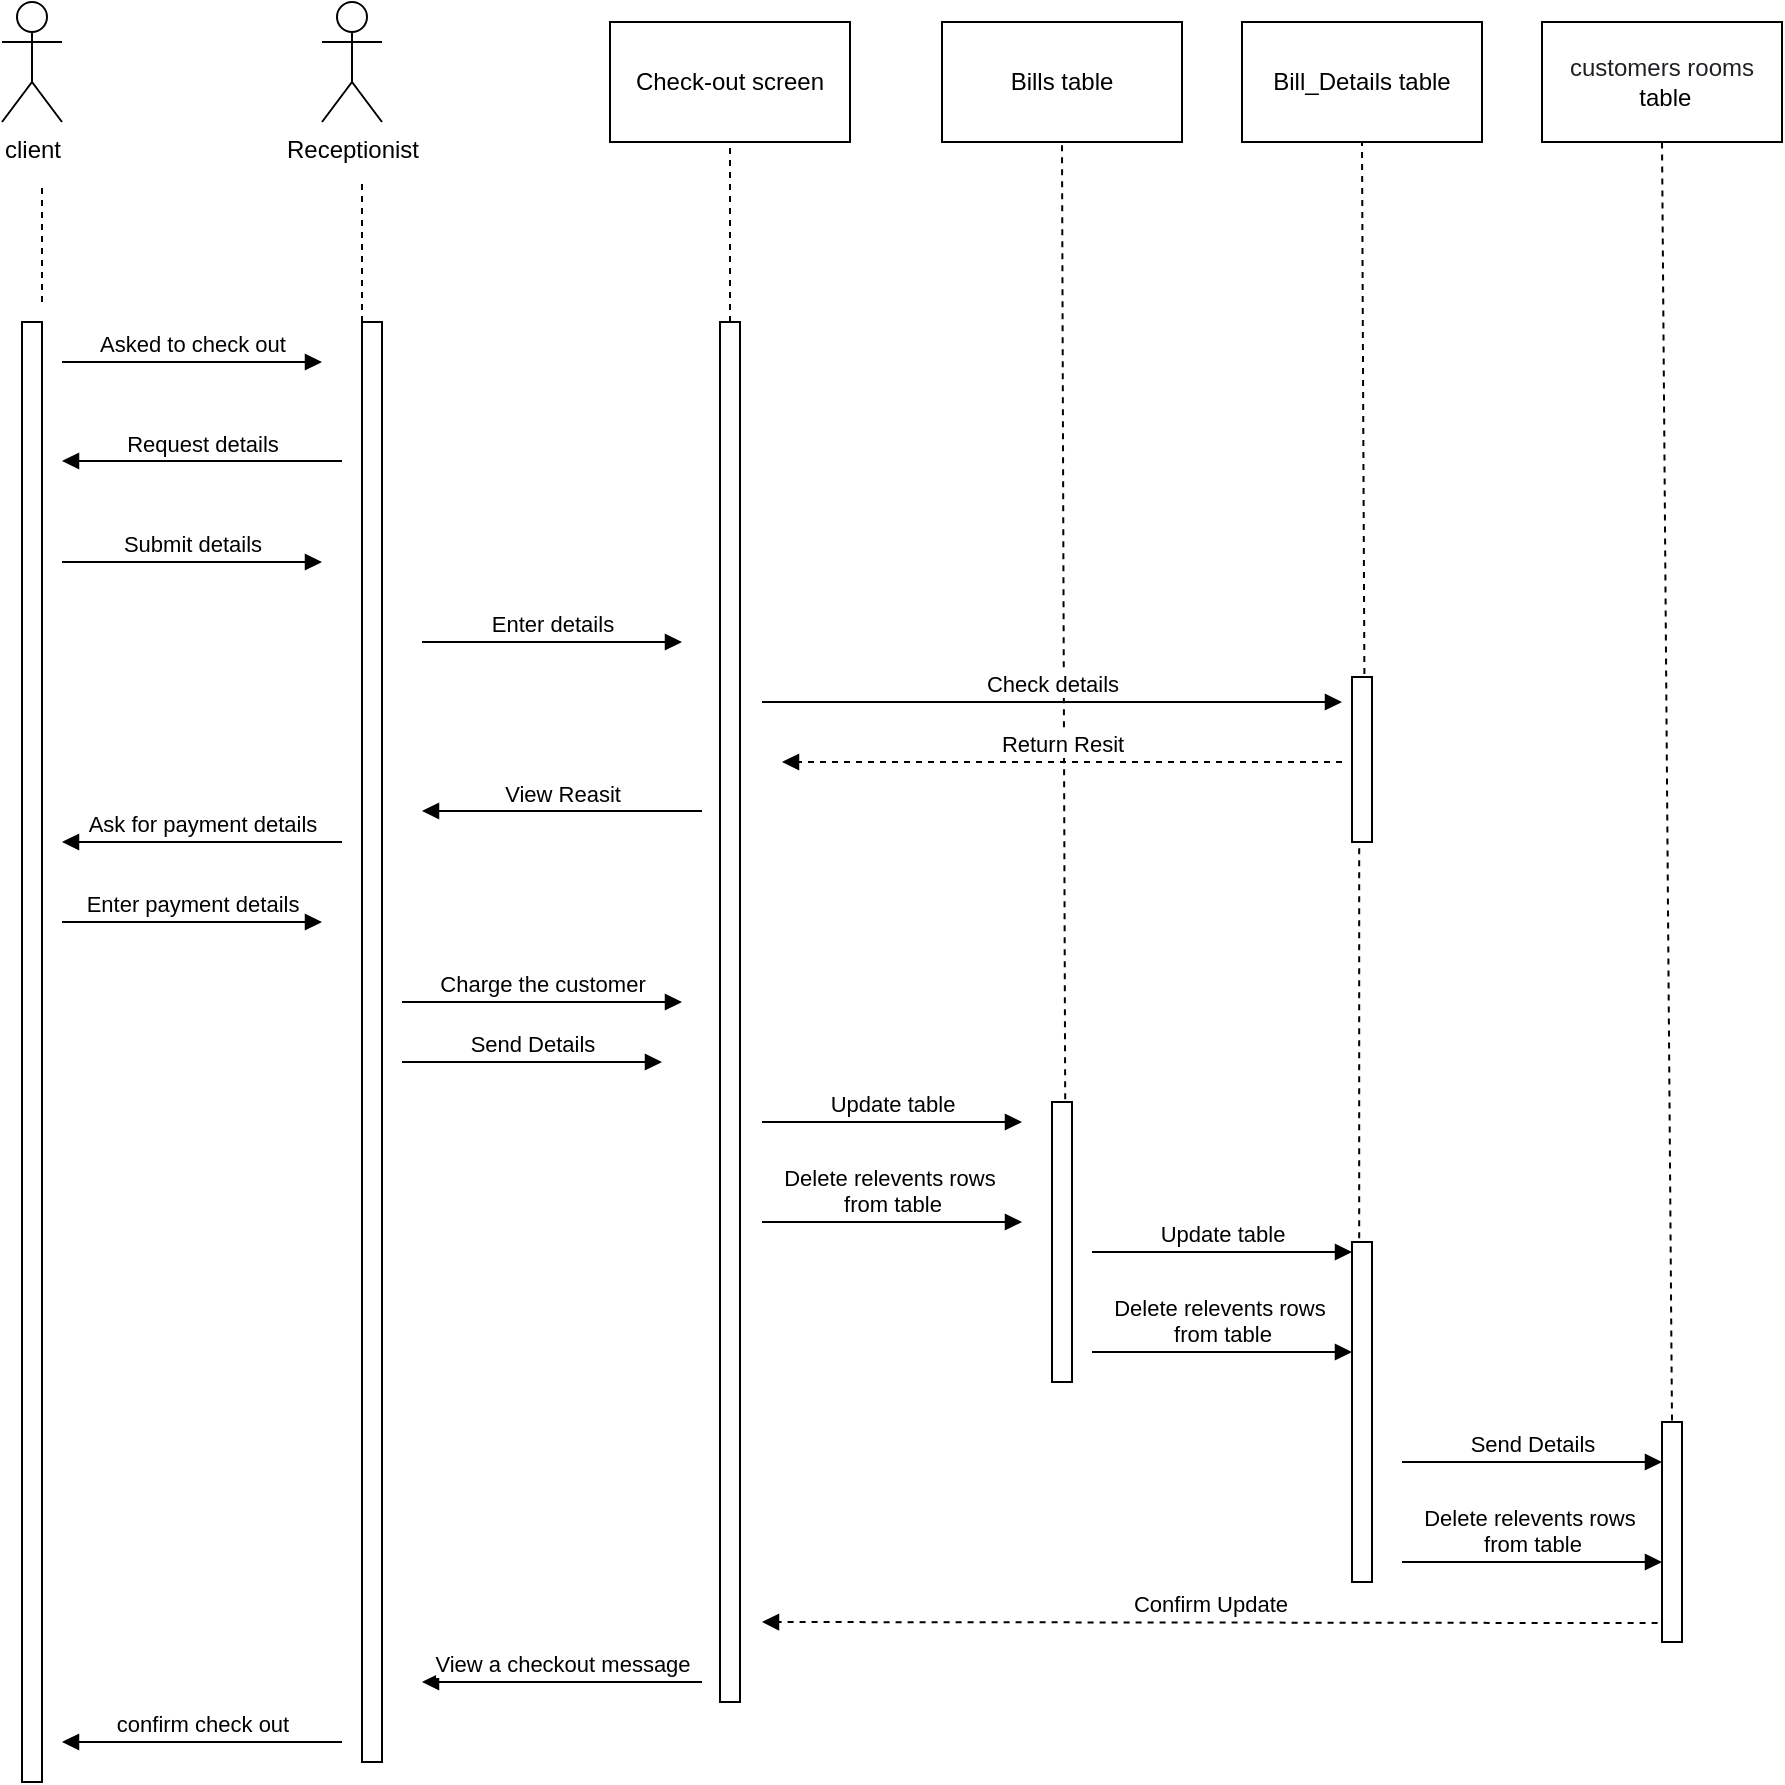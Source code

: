 <mxfile version="20.2.4" type="device"><diagram id="lNegaAUbXoRii9bAN5yV" name="Page-1"><mxGraphModel dx="3759" dy="1720" grid="1" gridSize="10" guides="1" tooltips="1" connect="1" arrows="1" fold="1" page="1" pageScale="1" pageWidth="827" pageHeight="1169" math="0" shadow="0"><root><mxCell id="0"/><mxCell id="1" parent="0"/><mxCell id="_eLyZb_EAlKkfDON53Fe-1" value="client" style="shape=umlActor;verticalLabelPosition=bottom;verticalAlign=top;html=1;outlineConnect=0;" parent="1" vertex="1"><mxGeometry x="-1740" y="-150" width="30" height="60" as="geometry"/></mxCell><mxCell id="_eLyZb_EAlKkfDON53Fe-2" value="Receptionist" style="shape=umlActor;verticalLabelPosition=bottom;verticalAlign=top;html=1;outlineConnect=0;" parent="1" vertex="1"><mxGeometry x="-1580" y="-150" width="30" height="60" as="geometry"/></mxCell><mxCell id="_eLyZb_EAlKkfDON53Fe-3" value="Check-out screen" style="rounded=0;whiteSpace=wrap;html=1;" parent="1" vertex="1"><mxGeometry x="-1436" y="-140" width="120" height="60" as="geometry"/></mxCell><mxCell id="_eLyZb_EAlKkfDON53Fe-4" value="&lt;span style=&quot;color: rgb(32, 33, 36); font-family: arial, sans-serif; text-align: start; background-color: rgb(255, 255, 255);&quot;&gt;customers rooms&lt;br&gt;&lt;/span&gt;&amp;nbsp;table" style="rounded=0;whiteSpace=wrap;html=1;" parent="1" vertex="1"><mxGeometry x="-970" y="-140" width="120" height="60" as="geometry"/></mxCell><mxCell id="_eLyZb_EAlKkfDON53Fe-5" value="Bills table" style="rounded=0;whiteSpace=wrap;html=1;" parent="1" vertex="1"><mxGeometry x="-1270" y="-140" width="120" height="60" as="geometry"/></mxCell><mxCell id="_eLyZb_EAlKkfDON53Fe-6" value="" style="endArrow=none;dashed=1;html=1;rounded=0;entryX=0.5;entryY=1;entryDx=0;entryDy=0;exitX=0.5;exitY=-0.007;exitDx=0;exitDy=0;exitPerimeter=0;" parent="1" source="_eLyZb_EAlKkfDON53Fe-25" target="_eLyZb_EAlKkfDON53Fe-4" edge="1"><mxGeometry width="50" height="50" relative="1" as="geometry"><mxPoint x="-888.2" y="169.76" as="sourcePoint"/><mxPoint x="-1027" as="targetPoint"/></mxGeometry></mxCell><mxCell id="_eLyZb_EAlKkfDON53Fe-7" value="" style="endArrow=none;dashed=1;html=1;rounded=0;entryX=0.5;entryY=1;entryDx=0;entryDy=0;" parent="1" target="_eLyZb_EAlKkfDON53Fe-3" edge="1"><mxGeometry width="50" height="50" relative="1" as="geometry"><mxPoint x="-1376" y="10" as="sourcePoint"/><mxPoint x="-1360" as="targetPoint"/></mxGeometry></mxCell><mxCell id="_eLyZb_EAlKkfDON53Fe-8" value="" style="endArrow=none;dashed=1;html=1;rounded=0;" parent="1" edge="1"><mxGeometry width="50" height="50" relative="1" as="geometry"><mxPoint x="-1560" y="10" as="sourcePoint"/><mxPoint x="-1560" y="-60" as="targetPoint"/></mxGeometry></mxCell><mxCell id="_eLyZb_EAlKkfDON53Fe-9" value="" style="endArrow=none;dashed=1;html=1;rounded=0;" parent="1" edge="1"><mxGeometry width="50" height="50" relative="1" as="geometry"><mxPoint x="-1720" as="sourcePoint"/><mxPoint x="-1720" y="-60" as="targetPoint"/></mxGeometry></mxCell><mxCell id="_eLyZb_EAlKkfDON53Fe-10" value="" style="endArrow=none;dashed=1;html=1;rounded=0;entryX=0.5;entryY=1;entryDx=0;entryDy=0;exitX=0.66;exitY=-0.01;exitDx=0;exitDy=0;exitPerimeter=0;" parent="1" source="x4TgI2OUsvQJq8nP8bgQ-5" target="_eLyZb_EAlKkfDON53Fe-5" edge="1"><mxGeometry width="50" height="50" relative="1" as="geometry"><mxPoint x="-1210" y="270" as="sourcePoint"/><mxPoint x="-1390" y="-70" as="targetPoint"/></mxGeometry></mxCell><mxCell id="_eLyZb_EAlKkfDON53Fe-11" value="" style="html=1;points=[];perimeter=orthogonalPerimeter;" parent="1" vertex="1"><mxGeometry x="-1381" y="10" width="10" height="690" as="geometry"/></mxCell><mxCell id="_eLyZb_EAlKkfDON53Fe-14" value="" style="html=1;points=[];perimeter=orthogonalPerimeter;" parent="1" vertex="1"><mxGeometry x="-1560" y="10" width="10" height="720" as="geometry"/></mxCell><mxCell id="_eLyZb_EAlKkfDON53Fe-15" value="" style="html=1;points=[];perimeter=orthogonalPerimeter;" parent="1" vertex="1"><mxGeometry x="-1730" y="10" width="10" height="730" as="geometry"/></mxCell><mxCell id="_eLyZb_EAlKkfDON53Fe-16" value="Asked to check out" style="html=1;verticalAlign=bottom;endArrow=block;rounded=0;" parent="1" edge="1"><mxGeometry width="80" relative="1" as="geometry"><mxPoint x="-1710" y="30" as="sourcePoint"/><mxPoint x="-1580" y="30" as="targetPoint"/></mxGeometry></mxCell><mxCell id="_eLyZb_EAlKkfDON53Fe-18" value="Confirm Update" style="html=1;verticalAlign=bottom;endArrow=block;rounded=0;dashed=1;exitX=-0.22;exitY=0.914;exitDx=0;exitDy=0;exitPerimeter=0;" parent="1" edge="1" source="_eLyZb_EAlKkfDON53Fe-25"><mxGeometry width="80" relative="1" as="geometry"><mxPoint x="-940" y="680" as="sourcePoint"/><mxPoint x="-1360" y="660" as="targetPoint"/></mxGeometry></mxCell><mxCell id="_eLyZb_EAlKkfDON53Fe-19" value="Check details" style="html=1;verticalAlign=bottom;endArrow=block;rounded=0;" parent="1" edge="1"><mxGeometry width="80" relative="1" as="geometry"><mxPoint x="-1360" y="200" as="sourcePoint"/><mxPoint x="-1070" y="200" as="targetPoint"/></mxGeometry></mxCell><mxCell id="_eLyZb_EAlKkfDON53Fe-20" value="Request details" style="html=1;verticalAlign=bottom;endArrow=block;rounded=0;" parent="1" edge="1"><mxGeometry width="80" relative="1" as="geometry"><mxPoint x="-1570" y="79.5" as="sourcePoint"/><mxPoint x="-1710" y="79.5" as="targetPoint"/></mxGeometry></mxCell><mxCell id="_eLyZb_EAlKkfDON53Fe-21" value="Charge the customer" style="html=1;verticalAlign=bottom;endArrow=block;rounded=0;" parent="1" edge="1"><mxGeometry width="80" relative="1" as="geometry"><mxPoint x="-1540" y="350" as="sourcePoint"/><mxPoint x="-1400" y="350" as="targetPoint"/></mxGeometry></mxCell><mxCell id="_eLyZb_EAlKkfDON53Fe-23" value="Enter details" style="html=1;verticalAlign=bottom;endArrow=block;rounded=0;" parent="1" edge="1"><mxGeometry width="80" relative="1" as="geometry"><mxPoint x="-1530" y="170" as="sourcePoint"/><mxPoint x="-1400" y="170" as="targetPoint"/></mxGeometry></mxCell><mxCell id="_eLyZb_EAlKkfDON53Fe-24" value="Submit details" style="html=1;verticalAlign=bottom;endArrow=block;rounded=0;" parent="1" edge="1"><mxGeometry width="80" relative="1" as="geometry"><mxPoint x="-1710" y="130" as="sourcePoint"/><mxPoint x="-1580" y="130" as="targetPoint"/></mxGeometry></mxCell><mxCell id="_eLyZb_EAlKkfDON53Fe-25" value="" style="html=1;points=[];perimeter=orthogonalPerimeter;" parent="1" vertex="1"><mxGeometry x="-910" y="560" width="10" height="110" as="geometry"/></mxCell><mxCell id="_eLyZb_EAlKkfDON53Fe-26" value="View a checkout message" style="html=1;verticalAlign=bottom;endArrow=block;rounded=0;" parent="1" edge="1"><mxGeometry width="80" relative="1" as="geometry"><mxPoint x="-1390" y="690" as="sourcePoint"/><mxPoint x="-1530" y="690" as="targetPoint"/></mxGeometry></mxCell><mxCell id="_eLyZb_EAlKkfDON53Fe-27" value="confirm&amp;nbsp;check out" style="html=1;verticalAlign=bottom;endArrow=block;rounded=0;" parent="1" edge="1"><mxGeometry width="80" relative="1" as="geometry"><mxPoint x="-1570" y="720.0" as="sourcePoint"/><mxPoint x="-1710" y="720.0" as="targetPoint"/></mxGeometry></mxCell><mxCell id="x4TgI2OUsvQJq8nP8bgQ-1" value="Bill_Details table" style="rounded=0;whiteSpace=wrap;html=1;" vertex="1" parent="1"><mxGeometry x="-1120" y="-140" width="120" height="60" as="geometry"/></mxCell><mxCell id="x4TgI2OUsvQJq8nP8bgQ-2" value="" style="endArrow=none;dashed=1;html=1;rounded=0;entryX=0.5;entryY=1;entryDx=0;entryDy=0;exitX=0.62;exitY=-0.018;exitDx=0;exitDy=0;exitPerimeter=0;" edge="1" parent="1" source="x4TgI2OUsvQJq8nP8bgQ-11" target="x4TgI2OUsvQJq8nP8bgQ-1"><mxGeometry width="50" height="50" relative="1" as="geometry"><mxPoint x="-1060" y="210" as="sourcePoint"/><mxPoint x="-990.5" y="-70" as="targetPoint"/></mxGeometry></mxCell><mxCell id="x4TgI2OUsvQJq8nP8bgQ-3" value="Update table" style="html=1;verticalAlign=bottom;endArrow=block;rounded=0;" edge="1" parent="1"><mxGeometry width="80" relative="1" as="geometry"><mxPoint x="-1360" y="410" as="sourcePoint"/><mxPoint x="-1230" y="410" as="targetPoint"/></mxGeometry></mxCell><mxCell id="x4TgI2OUsvQJq8nP8bgQ-4" value="Send Details" style="html=1;verticalAlign=bottom;endArrow=block;rounded=0;" edge="1" parent="1"><mxGeometry width="80" relative="1" as="geometry"><mxPoint x="-1540" y="380" as="sourcePoint"/><mxPoint x="-1410" y="380" as="targetPoint"/></mxGeometry></mxCell><mxCell id="x4TgI2OUsvQJq8nP8bgQ-5" value="" style="html=1;points=[];perimeter=orthogonalPerimeter;" vertex="1" parent="1"><mxGeometry x="-1215" y="400" width="10" height="140" as="geometry"/></mxCell><mxCell id="x4TgI2OUsvQJq8nP8bgQ-7" value="Delete relevents rows&amp;nbsp;&lt;br&gt;from table" style="html=1;verticalAlign=bottom;endArrow=block;rounded=0;" edge="1" parent="1"><mxGeometry width="80" relative="1" as="geometry"><mxPoint x="-1360" y="460" as="sourcePoint"/><mxPoint x="-1230" y="460" as="targetPoint"/></mxGeometry></mxCell><mxCell id="x4TgI2OUsvQJq8nP8bgQ-8" value="Send Details" style="html=1;verticalAlign=bottom;endArrow=block;rounded=0;" edge="1" parent="1"><mxGeometry width="80" relative="1" as="geometry"><mxPoint x="-1040" y="580" as="sourcePoint"/><mxPoint x="-910" y="580" as="targetPoint"/></mxGeometry></mxCell><mxCell id="x4TgI2OUsvQJq8nP8bgQ-9" value="Delete relevents rows&amp;nbsp;&lt;br&gt;from table" style="html=1;verticalAlign=bottom;endArrow=block;rounded=0;" edge="1" parent="1"><mxGeometry width="80" relative="1" as="geometry"><mxPoint x="-1040" y="630" as="sourcePoint"/><mxPoint x="-910" y="630" as="targetPoint"/></mxGeometry></mxCell><mxCell id="x4TgI2OUsvQJq8nP8bgQ-11" value="" style="html=1;points=[];perimeter=orthogonalPerimeter;" vertex="1" parent="1"><mxGeometry x="-1065" y="187.5" width="10" height="82.5" as="geometry"/></mxCell><mxCell id="x4TgI2OUsvQJq8nP8bgQ-12" value="Return Resit" style="html=1;verticalAlign=bottom;endArrow=block;rounded=0;dashed=1;" edge="1" parent="1"><mxGeometry width="80" relative="1" as="geometry"><mxPoint x="-1070" y="230" as="sourcePoint"/><mxPoint x="-1350" y="230" as="targetPoint"/></mxGeometry></mxCell><mxCell id="x4TgI2OUsvQJq8nP8bgQ-13" value="Ask for payment details" style="html=1;verticalAlign=bottom;endArrow=block;rounded=0;" edge="1" parent="1"><mxGeometry width="80" relative="1" as="geometry"><mxPoint x="-1570" y="270" as="sourcePoint"/><mxPoint x="-1710" y="270" as="targetPoint"/></mxGeometry></mxCell><mxCell id="x4TgI2OUsvQJq8nP8bgQ-14" value="View Reasit" style="html=1;verticalAlign=bottom;endArrow=block;rounded=0;" edge="1" parent="1"><mxGeometry width="80" relative="1" as="geometry"><mxPoint x="-1390" y="254.5" as="sourcePoint"/><mxPoint x="-1530" y="254.5" as="targetPoint"/></mxGeometry></mxCell><mxCell id="x4TgI2OUsvQJq8nP8bgQ-15" value="Enter payment details" style="html=1;verticalAlign=bottom;endArrow=block;rounded=0;" edge="1" parent="1"><mxGeometry width="80" relative="1" as="geometry"><mxPoint x="-1710" y="310" as="sourcePoint"/><mxPoint x="-1580" y="310" as="targetPoint"/></mxGeometry></mxCell><mxCell id="x4TgI2OUsvQJq8nP8bgQ-16" value="" style="endArrow=none;dashed=1;html=1;rounded=0;entryX=0.36;entryY=1;entryDx=0;entryDy=0;entryPerimeter=0;exitX=0.36;exitY=-0.011;exitDx=0;exitDy=0;exitPerimeter=0;" edge="1" parent="1" source="x4TgI2OUsvQJq8nP8bgQ-17" target="x4TgI2OUsvQJq8nP8bgQ-11"><mxGeometry width="50" height="50" relative="1" as="geometry"><mxPoint x="-1061" y="450" as="sourcePoint"/><mxPoint x="-1060.6" y="300" as="targetPoint"/></mxGeometry></mxCell><mxCell id="x4TgI2OUsvQJq8nP8bgQ-17" value="" style="html=1;points=[];perimeter=orthogonalPerimeter;" vertex="1" parent="1"><mxGeometry x="-1065" y="470" width="10" height="170" as="geometry"/></mxCell><mxCell id="x4TgI2OUsvQJq8nP8bgQ-18" value="Update table" style="html=1;verticalAlign=bottom;endArrow=block;rounded=0;" edge="1" parent="1"><mxGeometry width="80" relative="1" as="geometry"><mxPoint x="-1195" y="475" as="sourcePoint"/><mxPoint x="-1065" y="475" as="targetPoint"/></mxGeometry></mxCell><mxCell id="x4TgI2OUsvQJq8nP8bgQ-19" value="Delete relevents rows&amp;nbsp;&lt;br&gt;from table" style="html=1;verticalAlign=bottom;endArrow=block;rounded=0;" edge="1" parent="1"><mxGeometry width="80" relative="1" as="geometry"><mxPoint x="-1195" y="525" as="sourcePoint"/><mxPoint x="-1065" y="525" as="targetPoint"/></mxGeometry></mxCell></root></mxGraphModel></diagram></mxfile>